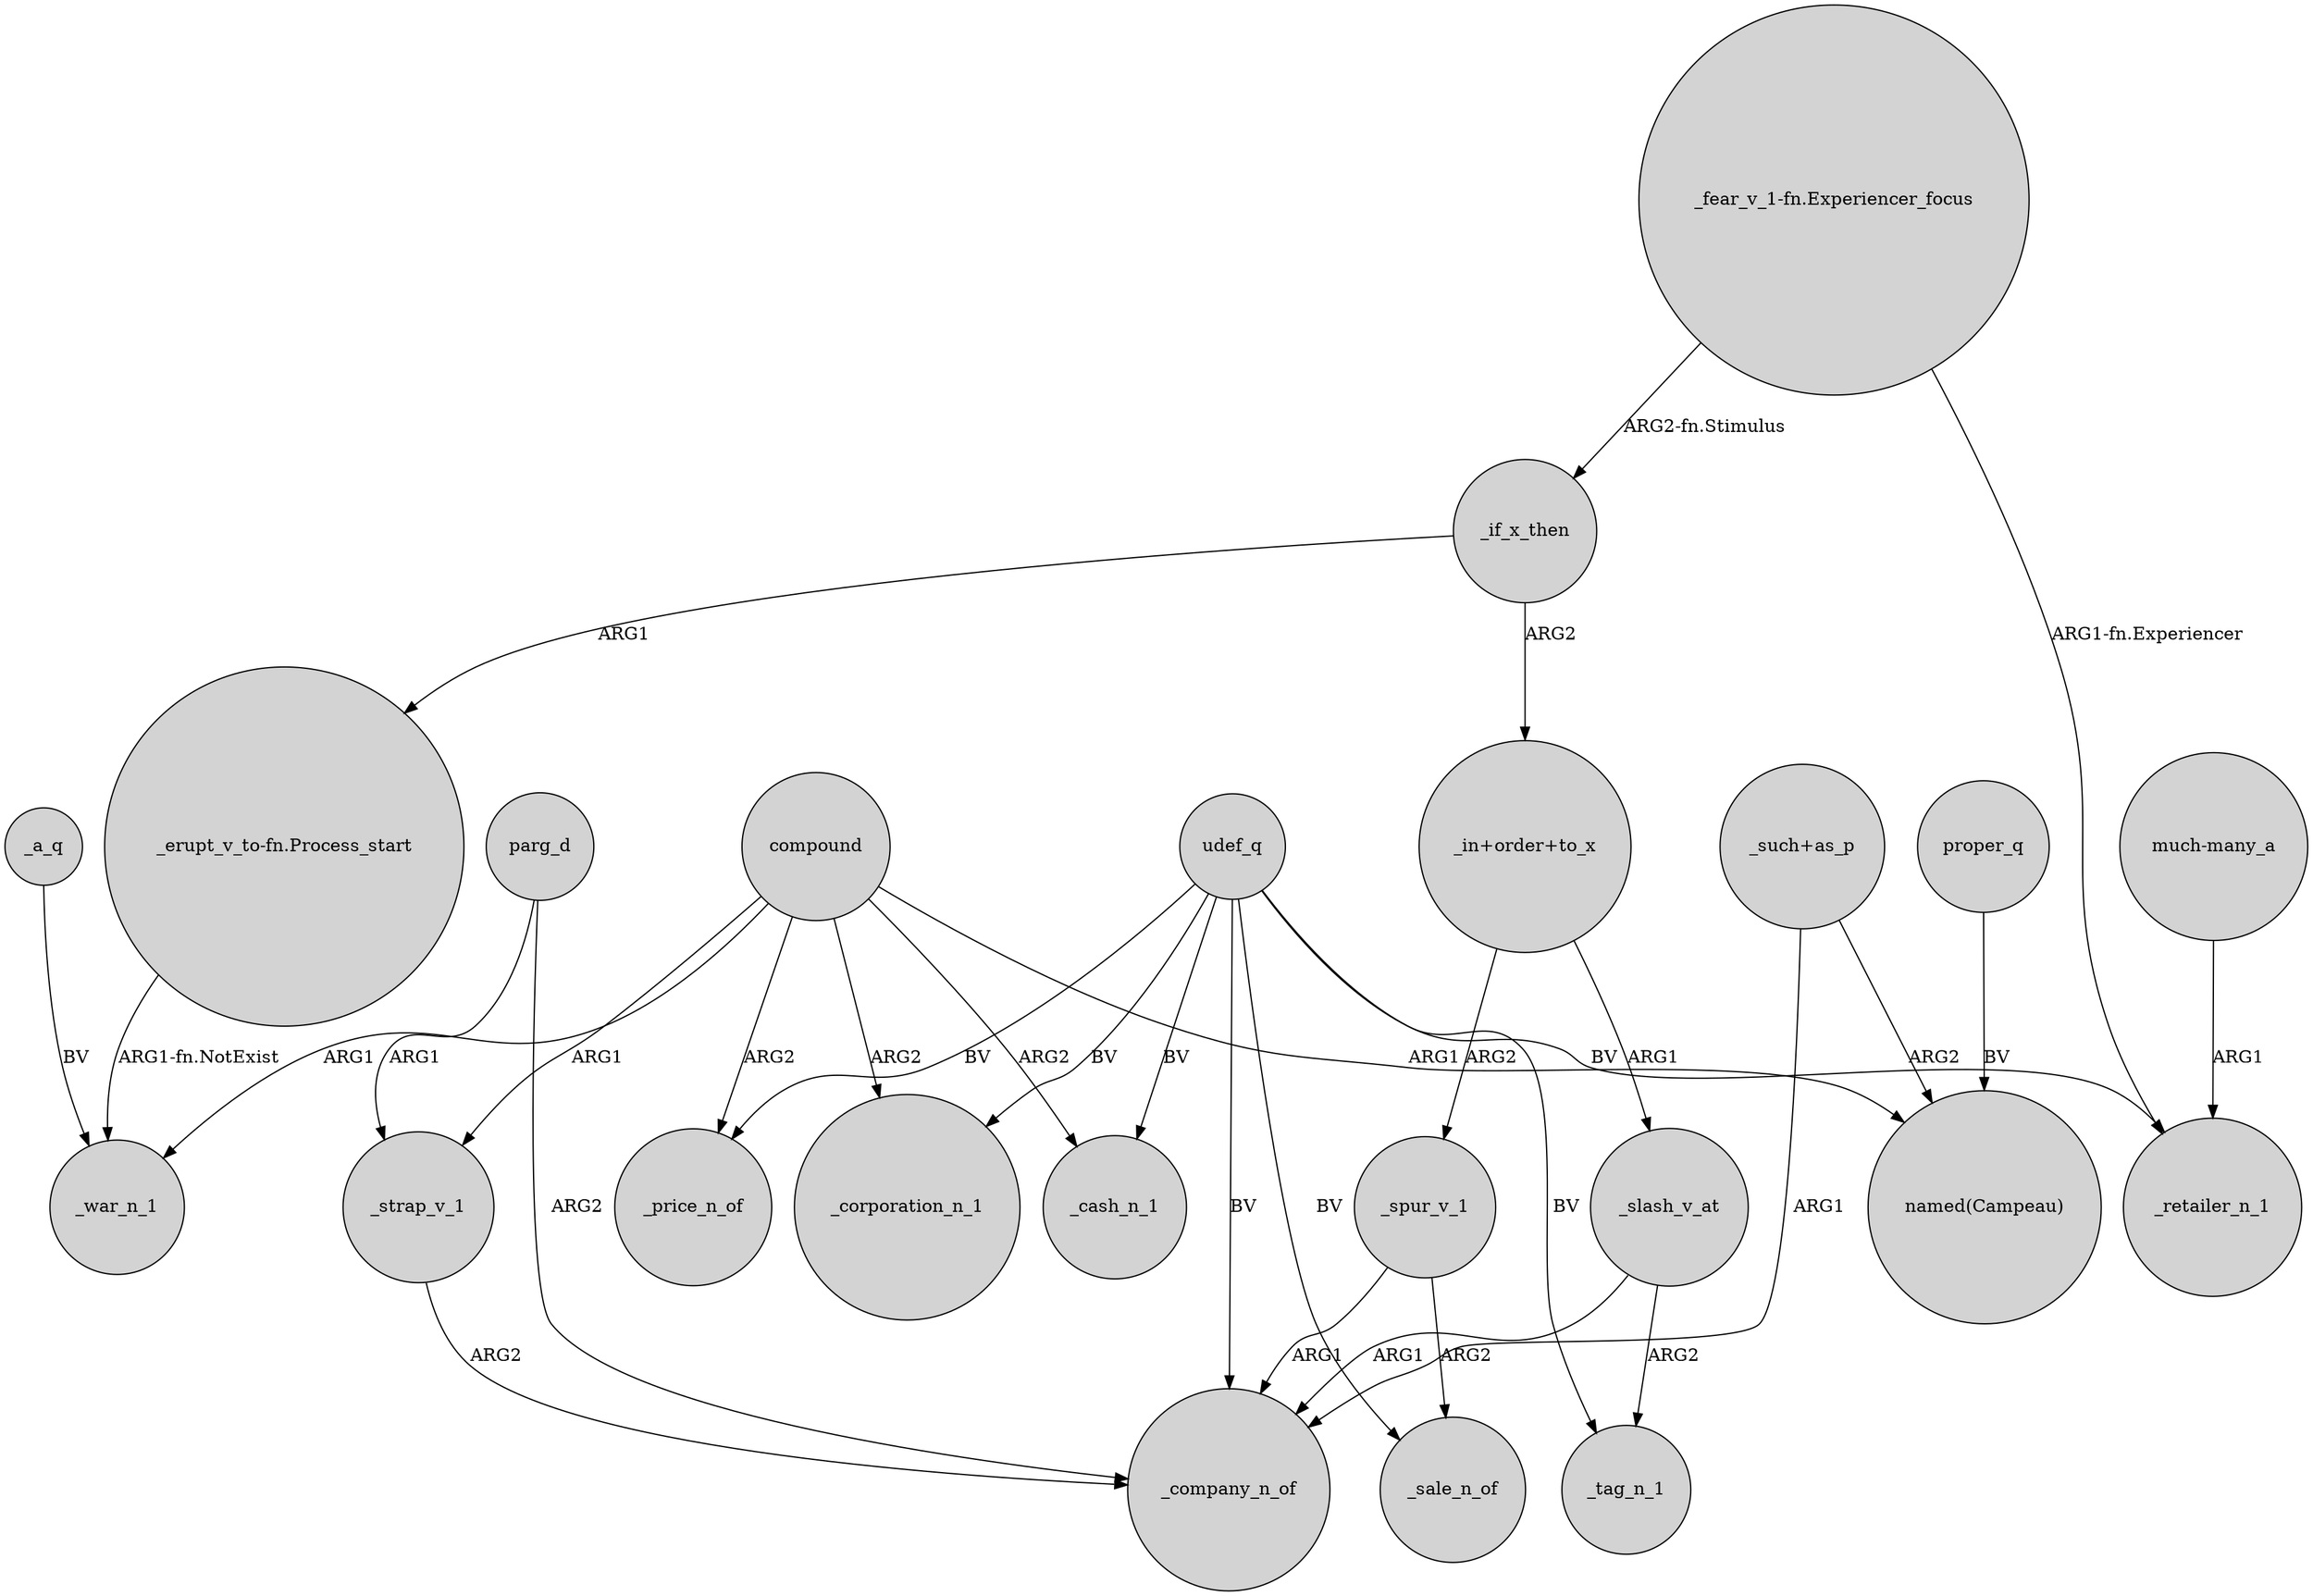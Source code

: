 digraph {
	node [shape=circle style=filled]
	compound -> _price_n_of [label=ARG2]
	_strap_v_1 -> _company_n_of [label=ARG2]
	compound -> "named(Campeau)" [label=ARG1]
	udef_q -> _price_n_of [label=BV]
	compound -> _strap_v_1 [label=ARG1]
	udef_q -> _cash_n_1 [label=BV]
	"_in+order+to_x" -> _spur_v_1 [label=ARG2]
	compound -> _corporation_n_1 [label=ARG2]
	"_such+as_p" -> "named(Campeau)" [label=ARG2]
	udef_q -> _tag_n_1 [label=BV]
	compound -> _war_n_1 [label=ARG1]
	"_in+order+to_x" -> _slash_v_at [label=ARG1]
	parg_d -> _strap_v_1 [label=ARG1]
	udef_q -> _corporation_n_1 [label=BV]
	"_erupt_v_to-fn.Process_start" -> _war_n_1 [label="ARG1-fn.NotExist"]
	"_fear_v_1-fn.Experiencer_focus" -> _retailer_n_1 [label="ARG1-fn.Experiencer"]
	proper_q -> "named(Campeau)" [label=BV]
	parg_d -> _company_n_of [label=ARG2]
	_if_x_then -> "_erupt_v_to-fn.Process_start" [label=ARG1]
	"_such+as_p" -> _company_n_of [label=ARG1]
	_spur_v_1 -> _sale_n_of [label=ARG2]
	udef_q -> _sale_n_of [label=BV]
	"much-many_a" -> _retailer_n_1 [label=ARG1]
	compound -> _cash_n_1 [label=ARG2]
	udef_q -> _retailer_n_1 [label=BV]
	"_fear_v_1-fn.Experiencer_focus" -> _if_x_then [label="ARG2-fn.Stimulus"]
	udef_q -> _company_n_of [label=BV]
	_a_q -> _war_n_1 [label=BV]
	_slash_v_at -> _tag_n_1 [label=ARG2]
	_slash_v_at -> _company_n_of [label=ARG1]
	_if_x_then -> "_in+order+to_x" [label=ARG2]
	_spur_v_1 -> _company_n_of [label=ARG1]
}
